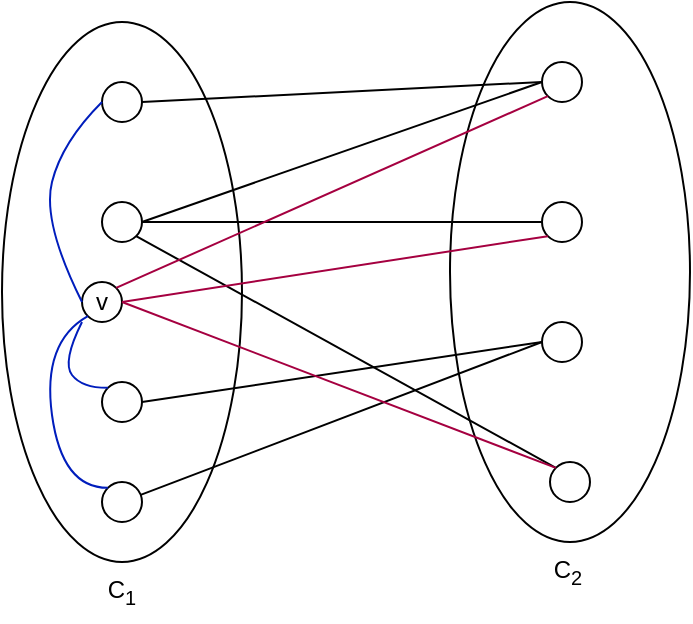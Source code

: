 <mxfile>
    <diagram id="lG6CO7gUBtcTcYUpvOOw" name="第 1 页">
        <mxGraphModel dx="676" dy="330" grid="1" gridSize="10" guides="1" tooltips="1" connect="1" arrows="1" fold="1" page="1" pageScale="1" pageWidth="827" pageHeight="1169" math="0" shadow="0">
            <root>
                <mxCell id="0"/>
                <mxCell id="1" parent="0"/>
                <mxCell id="2" value="" style="ellipse;whiteSpace=wrap;html=1;" parent="1" vertex="1">
                    <mxGeometry x="130" y="60" width="120" height="270" as="geometry"/>
                </mxCell>
                <mxCell id="3" value="" style="ellipse;whiteSpace=wrap;html=1;" parent="1" vertex="1">
                    <mxGeometry x="354" y="50" width="120" height="270" as="geometry"/>
                </mxCell>
                <mxCell id="5" value="" style="ellipse;whiteSpace=wrap;html=1;aspect=fixed;" parent="1" vertex="1">
                    <mxGeometry x="180" y="90" width="20" height="20" as="geometry"/>
                </mxCell>
                <mxCell id="10" value="" style="ellipse;whiteSpace=wrap;html=1;aspect=fixed;" parent="1" vertex="1">
                    <mxGeometry x="180" y="150" width="20" height="20" as="geometry"/>
                </mxCell>
                <mxCell id="11" value="v" style="ellipse;whiteSpace=wrap;html=1;aspect=fixed;" parent="1" vertex="1">
                    <mxGeometry x="170" y="190" width="20" height="20" as="geometry"/>
                </mxCell>
                <mxCell id="13" value="" style="ellipse;whiteSpace=wrap;html=1;aspect=fixed;" parent="1" vertex="1">
                    <mxGeometry x="180" y="290" width="20" height="20" as="geometry"/>
                </mxCell>
                <mxCell id="14" value="" style="ellipse;whiteSpace=wrap;html=1;aspect=fixed;" parent="1" vertex="1">
                    <mxGeometry x="400" y="80" width="20" height="20" as="geometry"/>
                </mxCell>
                <mxCell id="15" value="" style="ellipse;whiteSpace=wrap;html=1;aspect=fixed;" parent="1" vertex="1">
                    <mxGeometry x="400" y="150" width="20" height="20" as="geometry"/>
                </mxCell>
                <mxCell id="16" value="" style="ellipse;whiteSpace=wrap;html=1;aspect=fixed;" parent="1" vertex="1">
                    <mxGeometry x="180" y="240" width="20" height="20" as="geometry"/>
                </mxCell>
                <mxCell id="19" value="" style="ellipse;whiteSpace=wrap;html=1;aspect=fixed;" parent="1" vertex="1">
                    <mxGeometry x="404" y="280" width="20" height="20" as="geometry"/>
                </mxCell>
                <mxCell id="20" value="" style="ellipse;whiteSpace=wrap;html=1;aspect=fixed;" parent="1" vertex="1">
                    <mxGeometry x="400" y="210" width="20" height="20" as="geometry"/>
                </mxCell>
                <mxCell id="22" value="" style="endArrow=none;html=1;exitX=1;exitY=0.5;exitDx=0;exitDy=0;entryX=0;entryY=0.5;entryDx=0;entryDy=0;" parent="1" source="5" target="14" edge="1">
                    <mxGeometry width="50" height="50" relative="1" as="geometry">
                        <mxPoint x="330" y="220" as="sourcePoint"/>
                        <mxPoint x="380" y="170" as="targetPoint"/>
                    </mxGeometry>
                </mxCell>
                <mxCell id="23" value="" style="endArrow=none;html=1;exitX=1;exitY=0.5;exitDx=0;exitDy=0;entryX=0;entryY=0.5;entryDx=0;entryDy=0;" parent="1" source="10" target="14" edge="1">
                    <mxGeometry width="50" height="50" relative="1" as="geometry">
                        <mxPoint x="220" y="120" as="sourcePoint"/>
                        <mxPoint x="410" y="100" as="targetPoint"/>
                    </mxGeometry>
                </mxCell>
                <mxCell id="24" value="" style="endArrow=none;html=1;exitX=1;exitY=0.5;exitDx=0;exitDy=0;entryX=0;entryY=0.5;entryDx=0;entryDy=0;" parent="1" source="10" target="15" edge="1">
                    <mxGeometry width="50" height="50" relative="1" as="geometry">
                        <mxPoint x="230" y="130" as="sourcePoint"/>
                        <mxPoint x="420" y="110" as="targetPoint"/>
                    </mxGeometry>
                </mxCell>
                <mxCell id="25" value="" style="endArrow=none;html=1;exitX=1;exitY=1;exitDx=0;exitDy=0;entryX=0;entryY=0;entryDx=0;entryDy=0;" parent="1" source="10" target="19" edge="1">
                    <mxGeometry width="50" height="50" relative="1" as="geometry">
                        <mxPoint x="240" y="140" as="sourcePoint"/>
                        <mxPoint x="430" y="120" as="targetPoint"/>
                    </mxGeometry>
                </mxCell>
                <mxCell id="26" value="" style="endArrow=none;html=1;exitX=1;exitY=0.5;exitDx=0;exitDy=0;entryX=0;entryY=0.5;entryDx=0;entryDy=0;" parent="1" source="16" target="20" edge="1">
                    <mxGeometry width="50" height="50" relative="1" as="geometry">
                        <mxPoint x="250" y="150" as="sourcePoint"/>
                        <mxPoint x="440" y="130" as="targetPoint"/>
                    </mxGeometry>
                </mxCell>
                <mxCell id="27" value="" style="endArrow=none;html=1;exitX=1;exitY=0.5;exitDx=0;exitDy=0;entryX=0;entryY=1;entryDx=0;entryDy=0;fillColor=#d80073;strokeColor=#A50040;" parent="1" source="11" target="15" edge="1">
                    <mxGeometry width="50" height="50" relative="1" as="geometry">
                        <mxPoint x="260" y="160" as="sourcePoint"/>
                        <mxPoint x="450" y="140" as="targetPoint"/>
                    </mxGeometry>
                </mxCell>
                <mxCell id="28" value="" style="endArrow=none;html=1;entryX=0;entryY=0.5;entryDx=0;entryDy=0;" parent="1" source="13" target="20" edge="1">
                    <mxGeometry width="50" height="50" relative="1" as="geometry">
                        <mxPoint x="270" y="170" as="sourcePoint"/>
                        <mxPoint x="460" y="150" as="targetPoint"/>
                    </mxGeometry>
                </mxCell>
                <mxCell id="29" value="" style="endArrow=none;html=1;exitX=1;exitY=0.5;exitDx=0;exitDy=0;entryX=0;entryY=0;entryDx=0;entryDy=0;fillColor=#d80073;strokeColor=#A50040;" parent="1" source="11" target="19" edge="1">
                    <mxGeometry width="50" height="50" relative="1" as="geometry">
                        <mxPoint x="280" y="180" as="sourcePoint"/>
                        <mxPoint x="470" y="160" as="targetPoint"/>
                    </mxGeometry>
                </mxCell>
                <mxCell id="33" value="C&lt;sub&gt;1&lt;/sub&gt;" style="text;html=1;strokeColor=none;fillColor=none;align=center;verticalAlign=middle;whiteSpace=wrap;rounded=0;" parent="1" vertex="1">
                    <mxGeometry x="160" y="330" width="60" height="30" as="geometry"/>
                </mxCell>
                <mxCell id="34" value="C&lt;sub&gt;2&lt;/sub&gt;" style="text;html=1;strokeColor=none;fillColor=none;align=center;verticalAlign=middle;whiteSpace=wrap;rounded=0;" parent="1" vertex="1">
                    <mxGeometry x="383" y="320" width="60" height="30" as="geometry"/>
                </mxCell>
                <mxCell id="38" value="" style="curved=1;endArrow=none;html=1;entryX=0;entryY=0;entryDx=0;entryDy=0;exitX=0;exitY=1;exitDx=0;exitDy=0;endFill=0;fillColor=#0050ef;strokeColor=#001DBC;" edge="1" parent="1" source="11" target="13">
                    <mxGeometry width="50" height="50" relative="1" as="geometry">
                        <mxPoint x="320" y="200" as="sourcePoint"/>
                        <mxPoint x="370" y="150" as="targetPoint"/>
                        <Array as="points">
                            <mxPoint x="150" y="220"/>
                            <mxPoint x="160" y="293"/>
                        </Array>
                    </mxGeometry>
                </mxCell>
                <mxCell id="39" value="" style="curved=1;endArrow=none;html=1;entryX=0;entryY=0;entryDx=0;entryDy=0;endFill=0;fillColor=#0050ef;strokeColor=#001DBC;" edge="1" parent="1" target="16">
                    <mxGeometry width="50" height="50" relative="1" as="geometry">
                        <mxPoint x="170" y="210" as="sourcePoint"/>
                        <mxPoint x="192.929" y="302.929" as="targetPoint"/>
                        <Array as="points">
                            <mxPoint x="160" y="230"/>
                            <mxPoint x="170" y="243"/>
                        </Array>
                    </mxGeometry>
                </mxCell>
                <mxCell id="40" value="" style="curved=1;endArrow=none;html=1;entryX=0;entryY=0.5;entryDx=0;entryDy=0;exitX=0;exitY=0.5;exitDx=0;exitDy=0;endFill=0;fillColor=#0050ef;strokeColor=#001DBC;" edge="1" parent="1" source="11" target="5">
                    <mxGeometry width="50" height="50" relative="1" as="geometry">
                        <mxPoint x="192.929" y="227.071" as="sourcePoint"/>
                        <mxPoint x="202.929" y="312.929" as="targetPoint"/>
                        <Array as="points">
                            <mxPoint x="150" y="160"/>
                            <mxPoint x="160" y="120"/>
                        </Array>
                    </mxGeometry>
                </mxCell>
                <mxCell id="41" value="" style="endArrow=none;html=1;entryX=0;entryY=1;entryDx=0;entryDy=0;exitX=1;exitY=0;exitDx=0;exitDy=0;fillColor=#d80073;strokeColor=#A50040;" edge="1" parent="1" source="11" target="14">
                    <mxGeometry width="50" height="50" relative="1" as="geometry">
                        <mxPoint x="320" y="200" as="sourcePoint"/>
                        <mxPoint x="370" y="150" as="targetPoint"/>
                    </mxGeometry>
                </mxCell>
            </root>
        </mxGraphModel>
    </diagram>
</mxfile>
